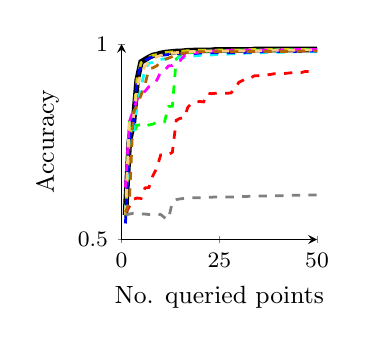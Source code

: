 % This file was created by matlab2tikz v0.0.7.
% Copyright (c) 2008--2010, Nico Schlömer <nico.schloemer@gmail.com>
% All rights reserved.
% 
% The latest updates can be retrieved from
%   http://www.mathworks.com/matlabcentral/fileexchange/22022-matlab2tikz
% where you can also make suggestions and rate matlab2tikz.
% 
\begin{tikzpicture}

% defining custom colors
\definecolor{mycolor1}{rgb}{0.8,0.8,0}
\definecolor{mycolor2}{rgb}{0,1,1}
\definecolor{mycolor3}{rgb}{1,0,1}
\definecolor{mycolor4}{rgb}{1,0.8,0.5}
\definecolor{mycolor5}{rgb}{0.7,0.4,0.01}


\begin{axis}[
footnotesize,
width= 1.6in,
height= 1.6in,
xmin=0, xmax=50,
ymin=0.5, ymax=1,
xlabel = {No. queried points},
ylabel = {Accuracy},
ytick={0.5,1},
xtick = {0,25,50},
axis on top,
axis y line = left,
axis x line = bottom
%legend entries={$optimal$,$rand$,$IVM$,$maxent$,$QBC2$,$QBC100$,$SVM$},
 %egend style={nodes=right}
]
\addplot [
color=black,
solid,
line width=2.0pt
]
coordinates{ (1,0.563) (2,0.753) (3,0.794) (4,0.908) (5,0.954) (6,0.96) (7,0.966) (8,0.971) (9,0.973) (10,0.976) (11,0.978) (12,0.979) (13,0.98) (14,0.981) (15,0.981) (16,0.982) (17,0.983) (18,0.983) (19,0.984) (20,0.984) (21,0.984) (22,0.984) (23,0.984) (24,0.985) (25,0.985) (26,0.985) (27,0.985) (28,0.985) (29,0.985) (30,0.985) (31,0.985) (32,0.985) (33,0.985) (34,0.986) (35,0.986) (36,0.986) (37,0.986) (38,0.986) (39,0.986) (40,0.986) (41,0.986) (42,0.986) (43,0.986) (44,0.986) (45,0.986) (46,0.986) (47,0.986) (48,0.986) (49,0.986) (50,0.986)
};

\addplot [
color=red,
dashed,
line width=1.0pt
]
coordinates{ (1,0.568) (2,0.584) (3,0.603) (4,0.606) (5,0.605) (6,0.632) (7,0.633) (8,0.663) (9,0.682) (10,0.716) (11,0.716) (12,0.717) (13,0.723) (14,0.805) (15,0.81) (16,0.811) (17,0.839) (18,0.849) (19,0.852) (20,0.853) (21,0.852) (22,0.874) (23,0.873) (24,0.874) (25,0.875) (26,0.874) (27,0.874) (28,0.875) (29,0.885) (30,0.902) (31,0.907) (32,0.913) (33,0.913) (34,0.919) (35,0.919) (36,0.921) (37,0.921) (38,0.922) (39,0.924) (40,0.924) (41,0.924) (42,0.925) (43,0.926) (44,0.927) (45,0.927) (46,0.927) (47,0.93) (48,0.93) (49,0.931) (50,0.931)
};

\addplot [
color=green,
dashed,
line width=1.0pt
]
coordinates{ (1,0.57) (2,0.791) (3,0.77) (4,0.792) (5,0.794) (6,0.789) (7,0.793) (8,0.795) (9,0.8) (10,0.8) (11,0.801) (12,0.84) (13,0.841) (14,0.962) (15,0.97) (16,0.977) (17,0.978) (18,0.979) (19,0.98) (20,0.981) (21,0.981) (22,0.982) (23,0.982) (24,0.982) (25,0.983) (26,0.983) (27,0.983) (28,0.984) (29,0.984) (30,0.985) (31,0.985) (32,0.985) (33,0.985) (34,0.985) (35,0.985) (36,0.985) (37,0.985) (38,0.985) (39,0.985) (40,0.986) (41,0.986) (42,0.986) (43,0.986) (44,0.986) (45,0.986) (46,0.986) (47,0.986) (48,0.986) (49,0.986) (50,0.986)
};

\addplot [
color=mycolor1,
dashed,
line width=1.0pt
]
coordinates{ (1,0.555) (2,0.752) (3,0.808) (4,0.915) (5,0.952) (6,0.96) (7,0.966) (8,0.971) (9,0.973) (10,0.975) (11,0.978) (12,0.979) (13,0.98) (14,0.981) (15,0.981) (16,0.982) (17,0.983) (18,0.983) (19,0.984) (20,0.984) (21,0.984) (22,0.984) (23,0.984) (24,0.984) (25,0.985) (26,0.985) (27,0.985) (28,0.985) (29,0.985) (30,0.985) (31,0.985) (32,0.985) (33,0.986) (34,0.986) (35,0.986) (36,0.986) (37,0.986) (38,0.986) (39,0.986) (40,0.986) (41,0.986) (42,0.986) (43,0.986) (44,0.986) (45,0.986) (46,0.986) (47,0.986) (48,0.986) (49,0.986) (50,0.986)
};

\addplot [
color=mycolor2,
dashed,
line width=1.0pt
]
coordinates{ (1,0.567) (2,0.756) (3,0.775) (4,0.845) (5,0.888) (6,0.936) (7,0.951) (8,0.953) (9,0.96) (10,0.961) (11,0.962) (12,0.963) (13,0.964) (14,0.964) (15,0.965) (16,0.965) (17,0.968) (18,0.969) (19,0.97) (20,0.971) (21,0.971) (22,0.972) (23,0.972) (24,0.973) (25,0.973) (26,0.973) (27,0.974) (28,0.975) (29,0.975) (30,0.976) (31,0.976) (32,0.977) (33,0.977) (34,0.978) (35,0.978) (36,0.978) (37,0.979) (38,0.979) (39,0.979) (40,0.979) (41,0.979) (42,0.979) (43,0.979) (44,0.98) (45,0.98) (46,0.98) (47,0.98) (48,0.98) (49,0.98) (50,0.981)
};

\addplot [
color=blue,
dashed,
line width=1.0pt
]
coordinates{ (1,0.541) (2,0.756) (3,0.795) (4,0.913) (5,0.948) (6,0.958) (7,0.964) (8,0.968) (9,0.97) (10,0.971) (11,0.972) (12,0.973) (13,0.974) (14,0.975) (15,0.975) (16,0.975) (17,0.976) (18,0.976) (19,0.976) (20,0.977) (21,0.977) (22,0.977) (23,0.978) (24,0.978) (25,0.978) (26,0.978) (27,0.978) (28,0.978) (29,0.978) (30,0.978) (31,0.978) (32,0.979) (33,0.979) (34,0.979) (35,0.98) (36,0.98) (37,0.98) (38,0.98) (39,0.981) (40,0.981) (41,0.981) (42,0.981) (43,0.981) (44,0.981) (45,0.981) (46,0.981) (47,0.981) (48,0.982) (49,0.982) (50,0.982)
};

\addplot [
color=mycolor3,
dashed,
line width=1.0pt
]
coordinates{ (1,0.633) (2,0.801) (3,0.83) (4,0.859) (5,0.872) (6,0.879) (7,0.891) (8,0.895) (9,0.907) (10,0.928) (11,0.932) (12,0.944) (13,0.945) (14,0.955) (15,0.958) (16,0.969) (17,0.976) (18,0.977) (19,0.978) (20,0.98) (21,0.981) (22,0.981) (23,0.982) (24,0.982) (25,0.983) (26,0.984) (27,0.984) (28,0.984) (29,0.984) (30,0.985) (31,0.985) (32,0.985) (33,0.985) (34,0.985) (35,0.985) (36,0.985) (37,0.985) (38,0.985) (39,0.985) (40,0.985) (41,0.985) (42,0.986) (43,0.986) (44,0.986) (45,0.986) (46,0.986) (47,0.986) (48,0.986) (49,0.986) (50,0.986)
};

\addplot [
color=mycolor4,
dashed,
line width=1.0pt
]
coordinates{ (1,0.566) (2,0.806) (3,0.807) (4,0.89) (5,0.926) (6,0.943) (7,0.954) (8,0.962) (9,0.967) (10,0.971) (11,0.973) (12,0.975) (13,0.977) (14,0.978) (15,0.979) (16,0.98) (17,0.98) (18,0.981) (19,0.981) (20,0.981) (21,0.982) (22,0.982) (23,0.982) (24,0.982) (25,0.982) (26,0.982) (27,0.982) (28,0.982) (29,0.982) (30,0.983) (31,0.983) (32,0.983) (33,0.983) (34,0.983) (35,0.983) (36,0.983) (37,0.984) (38,0.984) (39,0.984) (40,0.984) (41,0.984) (42,0.984) (43,0.984) (44,0.984) (45,0.985) (46,0.985) (47,0.985) (48,0.985) (49,0.985) (50,0.985)
};

\addplot [
color=mycolor5,
dashed,
line width=1.0pt
]
coordinates{ (1,0.569) (2,0.596) (3,0.821) (4,0.847) (5,0.869) (6,0.896) (7,0.936) (8,0.939) (9,0.944) (10,0.955) (11,0.96) (12,0.964) (13,0.968) (14,0.972) (15,0.975) (16,0.977) (17,0.978) (18,0.978) (19,0.979) (20,0.98) (21,0.98) (22,0.98) (23,0.98) (24,0.98) (25,0.98) (26,0.98) (27,0.98) (28,0.98) (29,0.98) (30,0.981) (31,0.981) (32,0.981) (33,0.981) (34,0.981) (35,0.981) (36,0.981) (37,0.981) (38,0.981) (39,0.981) (40,0.981) (41,0.981) (42,0.981) (43,0.981) (44,0.981) (45,0.981) (46,0.982) (47,0.982) (48,0.982) (49,0.982) (50,0.982)
};

\addplot [
color=gray,
dashed,
line width=1.0pt
]
coordinates{ (1,0.563) (2,0.565) (3,0.567) (4,0.566) (5,0.565) (6,0.565) (7,0.564) (8,0.564) (9,0.563) (10,0.564) (11,0.556) (12,0.552) (13,0.596) (14,0.602) (15,0.604) (16,0.605) (17,0.606) (18,0.607) (19,0.607) (20,0.607) (21,0.607) (22,0.608) (23,0.608) (24,0.609) (25,0.609) (26,0.609) (27,0.609) (28,0.609) (29,0.609) (30,0.61) (31,0.61) (32,0.61) (33,0.611) (34,0.611) (35,0.611) (36,0.611) (37,0.611) (38,0.611) (39,0.612) (40,0.612) (41,0.612) (42,0.613) (43,0.613) (44,0.613) (45,0.613) (46,0.613) (47,0.614) (48,0.614) (49,0.614) (50,0.614)
};

\end{axis}
\end{tikzpicture}
